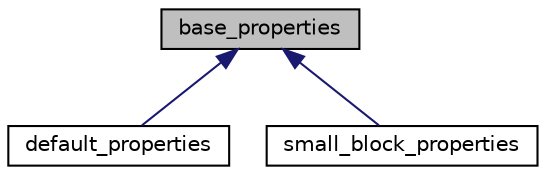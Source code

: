 digraph "base_properties"
{
  edge [fontname="Helvetica",fontsize="10",labelfontname="Helvetica",labelfontsize="10"];
  node [fontname="Helvetica",fontsize="10",shape=record];
  Node0 [label="base_properties",height=0.2,width=0.4,color="black", fillcolor="grey75", style="filled", fontcolor="black"];
  Node0 -> Node1 [dir="back",color="midnightblue",fontsize="10",style="solid",fontname="Helvetica"];
  Node1 [label="default_properties",height=0.2,width=0.4,color="black", fillcolor="white", style="filled",URL="$structdefault__properties.html"];
  Node0 -> Node2 [dir="back",color="midnightblue",fontsize="10",style="solid",fontname="Helvetica"];
  Node2 [label="small_block_properties",height=0.2,width=0.4,color="black", fillcolor="white", style="filled",URL="$structsmall__block__properties.html"];
}
